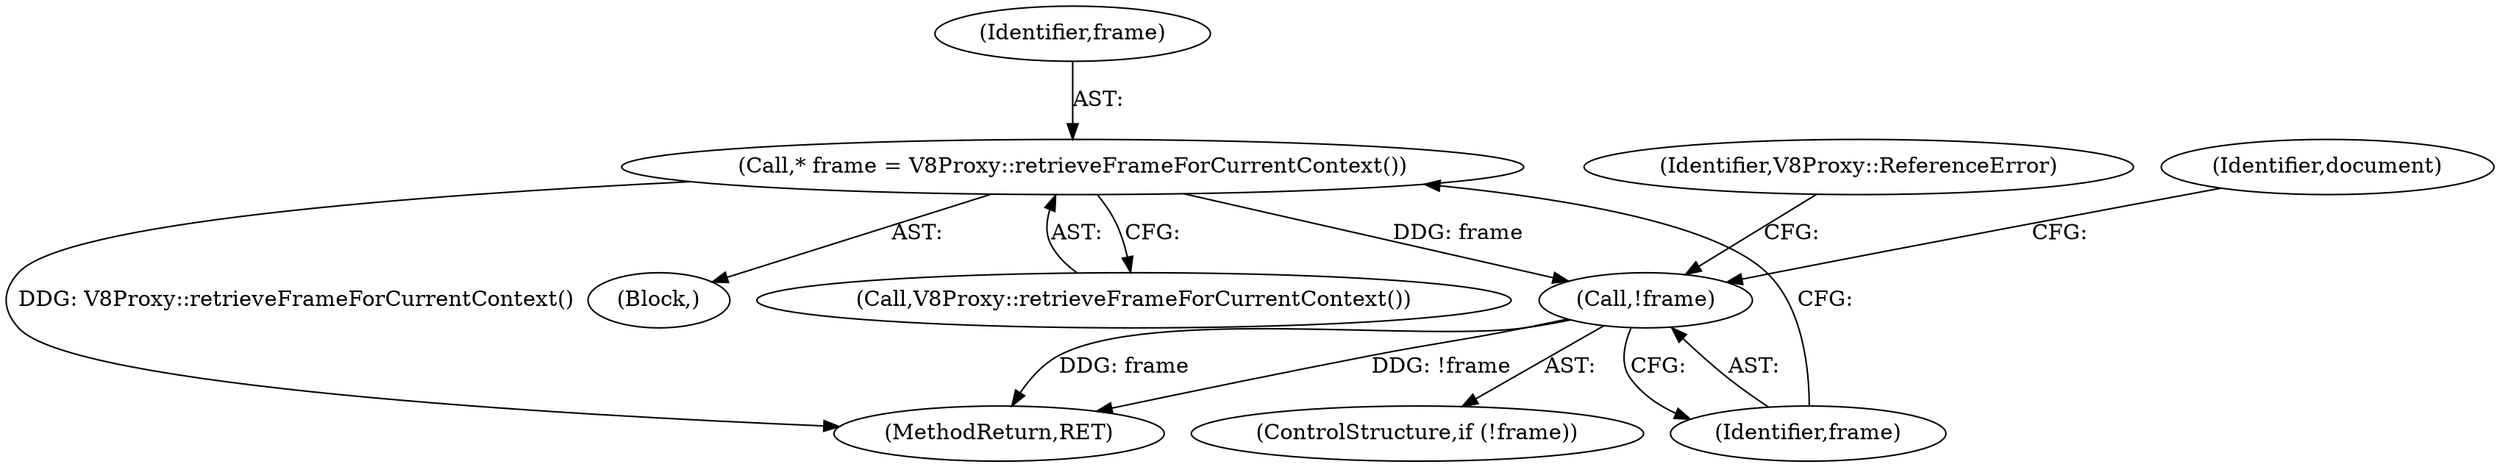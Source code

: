 digraph "0_Chrome_e9372a1bfd3588a80fcf49aa07321f0971dd6091_45@pointer" {
"1000118" [label="(Call,* frame = V8Proxy::retrieveFrameForCurrentContext())"];
"1000122" [label="(Call,!frame)"];
"1000102" [label="(Block,)"];
"1000122" [label="(Call,!frame)"];
"1000119" [label="(Identifier,frame)"];
"1000121" [label="(ControlStructure,if (!frame))"];
"1000120" [label="(Call,V8Proxy::retrieveFrameForCurrentContext())"];
"1000126" [label="(Identifier,V8Proxy::ReferenceError)"];
"1000131" [label="(Identifier,document)"];
"1000276" [label="(MethodReturn,RET)"];
"1000118" [label="(Call,* frame = V8Proxy::retrieveFrameForCurrentContext())"];
"1000123" [label="(Identifier,frame)"];
"1000118" -> "1000102"  [label="AST: "];
"1000118" -> "1000120"  [label="CFG: "];
"1000119" -> "1000118"  [label="AST: "];
"1000120" -> "1000118"  [label="AST: "];
"1000123" -> "1000118"  [label="CFG: "];
"1000118" -> "1000276"  [label="DDG: V8Proxy::retrieveFrameForCurrentContext()"];
"1000118" -> "1000122"  [label="DDG: frame"];
"1000122" -> "1000121"  [label="AST: "];
"1000122" -> "1000123"  [label="CFG: "];
"1000123" -> "1000122"  [label="AST: "];
"1000126" -> "1000122"  [label="CFG: "];
"1000131" -> "1000122"  [label="CFG: "];
"1000122" -> "1000276"  [label="DDG: frame"];
"1000122" -> "1000276"  [label="DDG: !frame"];
}
